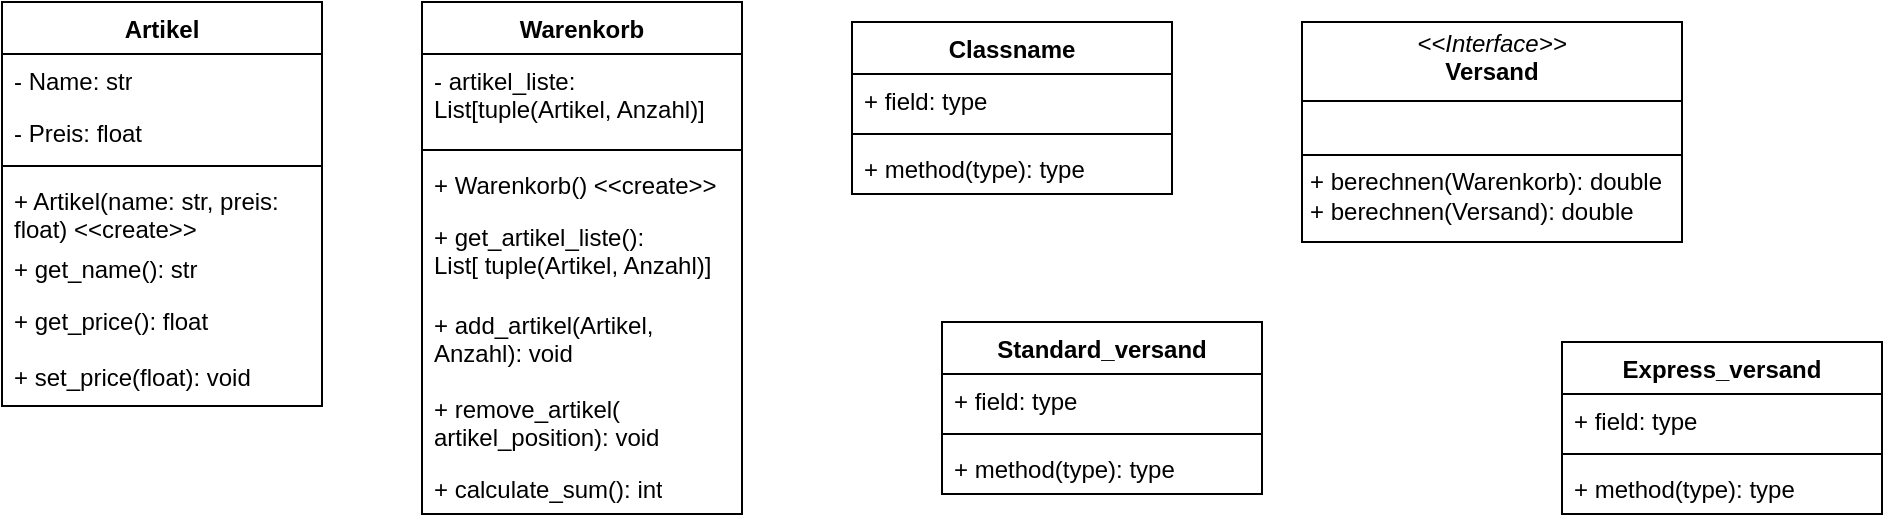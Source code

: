 <mxfile version="26.0.9">
  <diagram name="Page-1" id="1n_e6kvtg4NVmam0DxBB">
    <mxGraphModel dx="724" dy="434" grid="1" gridSize="10" guides="1" tooltips="1" connect="1" arrows="1" fold="1" page="1" pageScale="1" pageWidth="850" pageHeight="1100" math="0" shadow="0">
      <root>
        <mxCell id="0" />
        <mxCell id="1" parent="0" />
        <mxCell id="fYQN7sLHa5QRD-0aDfjk-1" value="Artikel" style="swimlane;fontStyle=1;align=center;verticalAlign=top;childLayout=stackLayout;horizontal=1;startSize=26;horizontalStack=0;resizeParent=1;resizeParentMax=0;resizeLast=0;collapsible=1;marginBottom=0;whiteSpace=wrap;html=1;" vertex="1" parent="1">
          <mxGeometry width="160" height="202" as="geometry" />
        </mxCell>
        <mxCell id="fYQN7sLHa5QRD-0aDfjk-2" value="- Name: str" style="text;strokeColor=none;fillColor=none;align=left;verticalAlign=top;spacingLeft=4;spacingRight=4;overflow=hidden;rotatable=0;points=[[0,0.5],[1,0.5]];portConstraint=eastwest;whiteSpace=wrap;html=1;" vertex="1" parent="fYQN7sLHa5QRD-0aDfjk-1">
          <mxGeometry y="26" width="160" height="26" as="geometry" />
        </mxCell>
        <mxCell id="fYQN7sLHa5QRD-0aDfjk-5" value="- Preis: float" style="text;strokeColor=none;fillColor=none;align=left;verticalAlign=top;spacingLeft=4;spacingRight=4;overflow=hidden;rotatable=0;points=[[0,0.5],[1,0.5]];portConstraint=eastwest;whiteSpace=wrap;html=1;" vertex="1" parent="fYQN7sLHa5QRD-0aDfjk-1">
          <mxGeometry y="52" width="160" height="26" as="geometry" />
        </mxCell>
        <mxCell id="fYQN7sLHa5QRD-0aDfjk-3" value="" style="line;strokeWidth=1;fillColor=none;align=left;verticalAlign=middle;spacingTop=-1;spacingLeft=3;spacingRight=3;rotatable=0;labelPosition=right;points=[];portConstraint=eastwest;strokeColor=inherit;" vertex="1" parent="fYQN7sLHa5QRD-0aDfjk-1">
          <mxGeometry y="78" width="160" height="8" as="geometry" />
        </mxCell>
        <mxCell id="fYQN7sLHa5QRD-0aDfjk-4" value="+ Artikel(name: str, preis: float) &amp;lt;&amp;lt;create&amp;gt;&amp;gt;" style="text;strokeColor=none;fillColor=none;align=left;verticalAlign=top;spacingLeft=4;spacingRight=4;overflow=hidden;rotatable=0;points=[[0,0.5],[1,0.5]];portConstraint=eastwest;whiteSpace=wrap;html=1;" vertex="1" parent="fYQN7sLHa5QRD-0aDfjk-1">
          <mxGeometry y="86" width="160" height="34" as="geometry" />
        </mxCell>
        <mxCell id="fYQN7sLHa5QRD-0aDfjk-11" value="+ get_name(): str" style="text;strokeColor=none;fillColor=none;align=left;verticalAlign=top;spacingLeft=4;spacingRight=4;overflow=hidden;rotatable=0;points=[[0,0.5],[1,0.5]];portConstraint=eastwest;whiteSpace=wrap;html=1;" vertex="1" parent="fYQN7sLHa5QRD-0aDfjk-1">
          <mxGeometry y="120" width="160" height="26" as="geometry" />
        </mxCell>
        <mxCell id="fYQN7sLHa5QRD-0aDfjk-6" value="+ get_price(): float" style="text;strokeColor=none;fillColor=none;align=left;verticalAlign=top;spacingLeft=4;spacingRight=4;overflow=hidden;rotatable=0;points=[[0,0.5],[1,0.5]];portConstraint=eastwest;whiteSpace=wrap;html=1;" vertex="1" parent="fYQN7sLHa5QRD-0aDfjk-1">
          <mxGeometry y="146" width="160" height="28" as="geometry" />
        </mxCell>
        <mxCell id="fYQN7sLHa5QRD-0aDfjk-23" value="+ set_price(float): void" style="text;strokeColor=none;fillColor=none;align=left;verticalAlign=top;spacingLeft=4;spacingRight=4;overflow=hidden;rotatable=0;points=[[0,0.5],[1,0.5]];portConstraint=eastwest;whiteSpace=wrap;html=1;" vertex="1" parent="fYQN7sLHa5QRD-0aDfjk-1">
          <mxGeometry y="174" width="160" height="28" as="geometry" />
        </mxCell>
        <mxCell id="fYQN7sLHa5QRD-0aDfjk-7" value="Warenkorb" style="swimlane;fontStyle=1;align=center;verticalAlign=top;childLayout=stackLayout;horizontal=1;startSize=26;horizontalStack=0;resizeParent=1;resizeParentMax=0;resizeLast=0;collapsible=1;marginBottom=0;whiteSpace=wrap;html=1;" vertex="1" parent="1">
          <mxGeometry x="210" width="160" height="256" as="geometry" />
        </mxCell>
        <mxCell id="fYQN7sLHa5QRD-0aDfjk-8" value="- artikel_liste: List[tuple(Artikel, Anzahl)]" style="text;strokeColor=none;fillColor=none;align=left;verticalAlign=top;spacingLeft=4;spacingRight=4;overflow=hidden;rotatable=0;points=[[0,0.5],[1,0.5]];portConstraint=eastwest;whiteSpace=wrap;html=1;" vertex="1" parent="fYQN7sLHa5QRD-0aDfjk-7">
          <mxGeometry y="26" width="160" height="44" as="geometry" />
        </mxCell>
        <mxCell id="fYQN7sLHa5QRD-0aDfjk-9" value="" style="line;strokeWidth=1;fillColor=none;align=left;verticalAlign=middle;spacingTop=-1;spacingLeft=3;spacingRight=3;rotatable=0;labelPosition=right;points=[];portConstraint=eastwest;strokeColor=inherit;" vertex="1" parent="fYQN7sLHa5QRD-0aDfjk-7">
          <mxGeometry y="70" width="160" height="8" as="geometry" />
        </mxCell>
        <mxCell id="fYQN7sLHa5QRD-0aDfjk-12" value="+ Warenkorb() &amp;lt;&amp;lt;create&amp;gt;&amp;gt;" style="text;strokeColor=none;fillColor=none;align=left;verticalAlign=top;spacingLeft=4;spacingRight=4;overflow=hidden;rotatable=0;points=[[0,0.5],[1,0.5]];portConstraint=eastwest;whiteSpace=wrap;html=1;" vertex="1" parent="fYQN7sLHa5QRD-0aDfjk-7">
          <mxGeometry y="78" width="160" height="26" as="geometry" />
        </mxCell>
        <mxCell id="fYQN7sLHa5QRD-0aDfjk-10" value="+ get_artikel_liste():&amp;nbsp;&lt;div&gt;List[ tuple(Artikel, Anzahl)]&lt;/div&gt;" style="text;strokeColor=none;fillColor=none;align=left;verticalAlign=top;spacingLeft=4;spacingRight=4;overflow=hidden;rotatable=0;points=[[0,0.5],[1,0.5]];portConstraint=eastwest;whiteSpace=wrap;html=1;" vertex="1" parent="fYQN7sLHa5QRD-0aDfjk-7">
          <mxGeometry y="104" width="160" height="44" as="geometry" />
        </mxCell>
        <mxCell id="fYQN7sLHa5QRD-0aDfjk-13" value="+ add_artikel(Artikel, Anzahl): void" style="text;strokeColor=none;fillColor=none;align=left;verticalAlign=top;spacingLeft=4;spacingRight=4;overflow=hidden;rotatable=0;points=[[0,0.5],[1,0.5]];portConstraint=eastwest;whiteSpace=wrap;html=1;" vertex="1" parent="fYQN7sLHa5QRD-0aDfjk-7">
          <mxGeometry y="148" width="160" height="42" as="geometry" />
        </mxCell>
        <mxCell id="fYQN7sLHa5QRD-0aDfjk-14" value="+ remove_artikel( artikel_position): void" style="text;strokeColor=none;fillColor=none;align=left;verticalAlign=top;spacingLeft=4;spacingRight=4;overflow=hidden;rotatable=0;points=[[0,0.5],[1,0.5]];portConstraint=eastwest;whiteSpace=wrap;html=1;" vertex="1" parent="fYQN7sLHa5QRD-0aDfjk-7">
          <mxGeometry y="190" width="160" height="40" as="geometry" />
        </mxCell>
        <mxCell id="fYQN7sLHa5QRD-0aDfjk-15" value="+ calculate_sum(): int" style="text;strokeColor=none;fillColor=none;align=left;verticalAlign=top;spacingLeft=4;spacingRight=4;overflow=hidden;rotatable=0;points=[[0,0.5],[1,0.5]];portConstraint=eastwest;whiteSpace=wrap;html=1;" vertex="1" parent="fYQN7sLHa5QRD-0aDfjk-7">
          <mxGeometry y="230" width="160" height="26" as="geometry" />
        </mxCell>
        <mxCell id="fYQN7sLHa5QRD-0aDfjk-17" value="Classname" style="swimlane;fontStyle=1;align=center;verticalAlign=top;childLayout=stackLayout;horizontal=1;startSize=26;horizontalStack=0;resizeParent=1;resizeParentMax=0;resizeLast=0;collapsible=1;marginBottom=0;whiteSpace=wrap;html=1;" vertex="1" parent="1">
          <mxGeometry x="425" y="10" width="160" height="86" as="geometry" />
        </mxCell>
        <mxCell id="fYQN7sLHa5QRD-0aDfjk-18" value="+ field: type" style="text;strokeColor=none;fillColor=none;align=left;verticalAlign=top;spacingLeft=4;spacingRight=4;overflow=hidden;rotatable=0;points=[[0,0.5],[1,0.5]];portConstraint=eastwest;whiteSpace=wrap;html=1;" vertex="1" parent="fYQN7sLHa5QRD-0aDfjk-17">
          <mxGeometry y="26" width="160" height="26" as="geometry" />
        </mxCell>
        <mxCell id="fYQN7sLHa5QRD-0aDfjk-19" value="" style="line;strokeWidth=1;fillColor=none;align=left;verticalAlign=middle;spacingTop=-1;spacingLeft=3;spacingRight=3;rotatable=0;labelPosition=right;points=[];portConstraint=eastwest;strokeColor=inherit;" vertex="1" parent="fYQN7sLHa5QRD-0aDfjk-17">
          <mxGeometry y="52" width="160" height="8" as="geometry" />
        </mxCell>
        <mxCell id="fYQN7sLHa5QRD-0aDfjk-20" value="+ method(type): type" style="text;strokeColor=none;fillColor=none;align=left;verticalAlign=top;spacingLeft=4;spacingRight=4;overflow=hidden;rotatable=0;points=[[0,0.5],[1,0.5]];portConstraint=eastwest;whiteSpace=wrap;html=1;" vertex="1" parent="fYQN7sLHa5QRD-0aDfjk-17">
          <mxGeometry y="60" width="160" height="26" as="geometry" />
        </mxCell>
        <mxCell id="fYQN7sLHa5QRD-0aDfjk-22" value="&lt;p style=&quot;margin:0px;margin-top:4px;text-align:center;&quot;&gt;&lt;i&gt;&amp;lt;&amp;lt;Interface&amp;gt;&amp;gt;&lt;/i&gt;&lt;br&gt;&lt;b&gt;Versand&lt;/b&gt;&lt;/p&gt;&lt;hr size=&quot;1&quot; style=&quot;border-style:solid;&quot;&gt;&lt;p style=&quot;margin:0px;margin-left:4px;&quot;&gt;&lt;br&gt;&lt;/p&gt;&lt;hr size=&quot;1&quot; style=&quot;border-style:solid;&quot;&gt;&lt;p style=&quot;margin:0px;margin-left:4px;&quot;&gt;+ berechnen(Warenkorb): double&lt;/p&gt;&lt;p style=&quot;margin:0px;margin-left:4px;&quot;&gt;+ berechnen(Versand): double&lt;/p&gt;" style="verticalAlign=top;align=left;overflow=fill;html=1;whiteSpace=wrap;" vertex="1" parent="1">
          <mxGeometry x="650" y="10" width="190" height="110" as="geometry" />
        </mxCell>
        <mxCell id="fYQN7sLHa5QRD-0aDfjk-25" value="Express_versand" style="swimlane;fontStyle=1;align=center;verticalAlign=top;childLayout=stackLayout;horizontal=1;startSize=26;horizontalStack=0;resizeParent=1;resizeParentMax=0;resizeLast=0;collapsible=1;marginBottom=0;whiteSpace=wrap;html=1;" vertex="1" parent="1">
          <mxGeometry x="780" y="170" width="160" height="86" as="geometry" />
        </mxCell>
        <mxCell id="fYQN7sLHa5QRD-0aDfjk-26" value="+ field: type" style="text;strokeColor=none;fillColor=none;align=left;verticalAlign=top;spacingLeft=4;spacingRight=4;overflow=hidden;rotatable=0;points=[[0,0.5],[1,0.5]];portConstraint=eastwest;whiteSpace=wrap;html=1;" vertex="1" parent="fYQN7sLHa5QRD-0aDfjk-25">
          <mxGeometry y="26" width="160" height="26" as="geometry" />
        </mxCell>
        <mxCell id="fYQN7sLHa5QRD-0aDfjk-27" value="" style="line;strokeWidth=1;fillColor=none;align=left;verticalAlign=middle;spacingTop=-1;spacingLeft=3;spacingRight=3;rotatable=0;labelPosition=right;points=[];portConstraint=eastwest;strokeColor=inherit;" vertex="1" parent="fYQN7sLHa5QRD-0aDfjk-25">
          <mxGeometry y="52" width="160" height="8" as="geometry" />
        </mxCell>
        <mxCell id="fYQN7sLHa5QRD-0aDfjk-28" value="+ method(type): type" style="text;strokeColor=none;fillColor=none;align=left;verticalAlign=top;spacingLeft=4;spacingRight=4;overflow=hidden;rotatable=0;points=[[0,0.5],[1,0.5]];portConstraint=eastwest;whiteSpace=wrap;html=1;" vertex="1" parent="fYQN7sLHa5QRD-0aDfjk-25">
          <mxGeometry y="60" width="160" height="26" as="geometry" />
        </mxCell>
        <mxCell id="fYQN7sLHa5QRD-0aDfjk-29" value="Standard_versand" style="swimlane;fontStyle=1;align=center;verticalAlign=top;childLayout=stackLayout;horizontal=1;startSize=26;horizontalStack=0;resizeParent=1;resizeParentMax=0;resizeLast=0;collapsible=1;marginBottom=0;whiteSpace=wrap;html=1;" vertex="1" parent="1">
          <mxGeometry x="470" y="160" width="160" height="86" as="geometry" />
        </mxCell>
        <mxCell id="fYQN7sLHa5QRD-0aDfjk-30" value="+ field: type" style="text;strokeColor=none;fillColor=none;align=left;verticalAlign=top;spacingLeft=4;spacingRight=4;overflow=hidden;rotatable=0;points=[[0,0.5],[1,0.5]];portConstraint=eastwest;whiteSpace=wrap;html=1;" vertex="1" parent="fYQN7sLHa5QRD-0aDfjk-29">
          <mxGeometry y="26" width="160" height="26" as="geometry" />
        </mxCell>
        <mxCell id="fYQN7sLHa5QRD-0aDfjk-31" value="" style="line;strokeWidth=1;fillColor=none;align=left;verticalAlign=middle;spacingTop=-1;spacingLeft=3;spacingRight=3;rotatable=0;labelPosition=right;points=[];portConstraint=eastwest;strokeColor=inherit;" vertex="1" parent="fYQN7sLHa5QRD-0aDfjk-29">
          <mxGeometry y="52" width="160" height="8" as="geometry" />
        </mxCell>
        <mxCell id="fYQN7sLHa5QRD-0aDfjk-32" value="+ method(type): type" style="text;strokeColor=none;fillColor=none;align=left;verticalAlign=top;spacingLeft=4;spacingRight=4;overflow=hidden;rotatable=0;points=[[0,0.5],[1,0.5]];portConstraint=eastwest;whiteSpace=wrap;html=1;" vertex="1" parent="fYQN7sLHa5QRD-0aDfjk-29">
          <mxGeometry y="60" width="160" height="26" as="geometry" />
        </mxCell>
      </root>
    </mxGraphModel>
  </diagram>
</mxfile>
